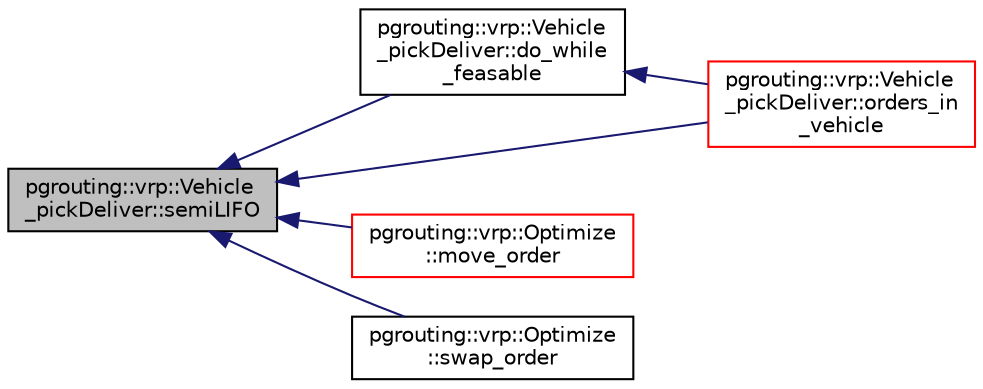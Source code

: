 digraph "pgrouting::vrp::Vehicle_pickDeliver::semiLIFO"
{
  edge [fontname="Helvetica",fontsize="10",labelfontname="Helvetica",labelfontsize="10"];
  node [fontname="Helvetica",fontsize="10",shape=record];
  rankdir="LR";
  Node1116 [label="pgrouting::vrp::Vehicle\l_pickDeliver::semiLIFO",height=0.2,width=0.4,color="black", fillcolor="grey75", style="filled", fontcolor="black"];
  Node1116 -> Node1117 [dir="back",color="midnightblue",fontsize="10",style="solid",fontname="Helvetica"];
  Node1117 [label="pgrouting::vrp::Vehicle\l_pickDeliver::do_while\l_feasable",height=0.2,width=0.4,color="black", fillcolor="white", style="filled",URL="$classpgrouting_1_1vrp_1_1Vehicle__pickDeliver.html#aedf5f30b753fed6af792b114ec804636"];
  Node1117 -> Node1118 [dir="back",color="midnightblue",fontsize="10",style="solid",fontname="Helvetica"];
  Node1118 [label="pgrouting::vrp::Vehicle\l_pickDeliver::orders_in\l_vehicle",height=0.2,width=0.4,color="red", fillcolor="white", style="filled",URL="$classpgrouting_1_1vrp_1_1Vehicle__pickDeliver.html#a5c9706adba6b67df27506b64815f4d8d"];
  Node1116 -> Node1129 [dir="back",color="midnightblue",fontsize="10",style="solid",fontname="Helvetica"];
  Node1129 [label="pgrouting::vrp::Optimize\l::move_order",height=0.2,width=0.4,color="red", fillcolor="white", style="filled",URL="$classpgrouting_1_1vrp_1_1Optimize.html#a6725291140d233df975eb07df5b1ba0b",tooltip="moves an order to an non empty vehicle "];
  Node1116 -> Node1118 [dir="back",color="midnightblue",fontsize="10",style="solid",fontname="Helvetica"];
  Node1116 -> Node1130 [dir="back",color="midnightblue",fontsize="10",style="solid",fontname="Helvetica"];
  Node1130 [label="pgrouting::vrp::Optimize\l::swap_order",height=0.2,width=0.4,color="black", fillcolor="white", style="filled",URL="$classpgrouting_1_1vrp_1_1Optimize.html#a3d0a917f2993449c45ce0febbff2e13f"];
}
